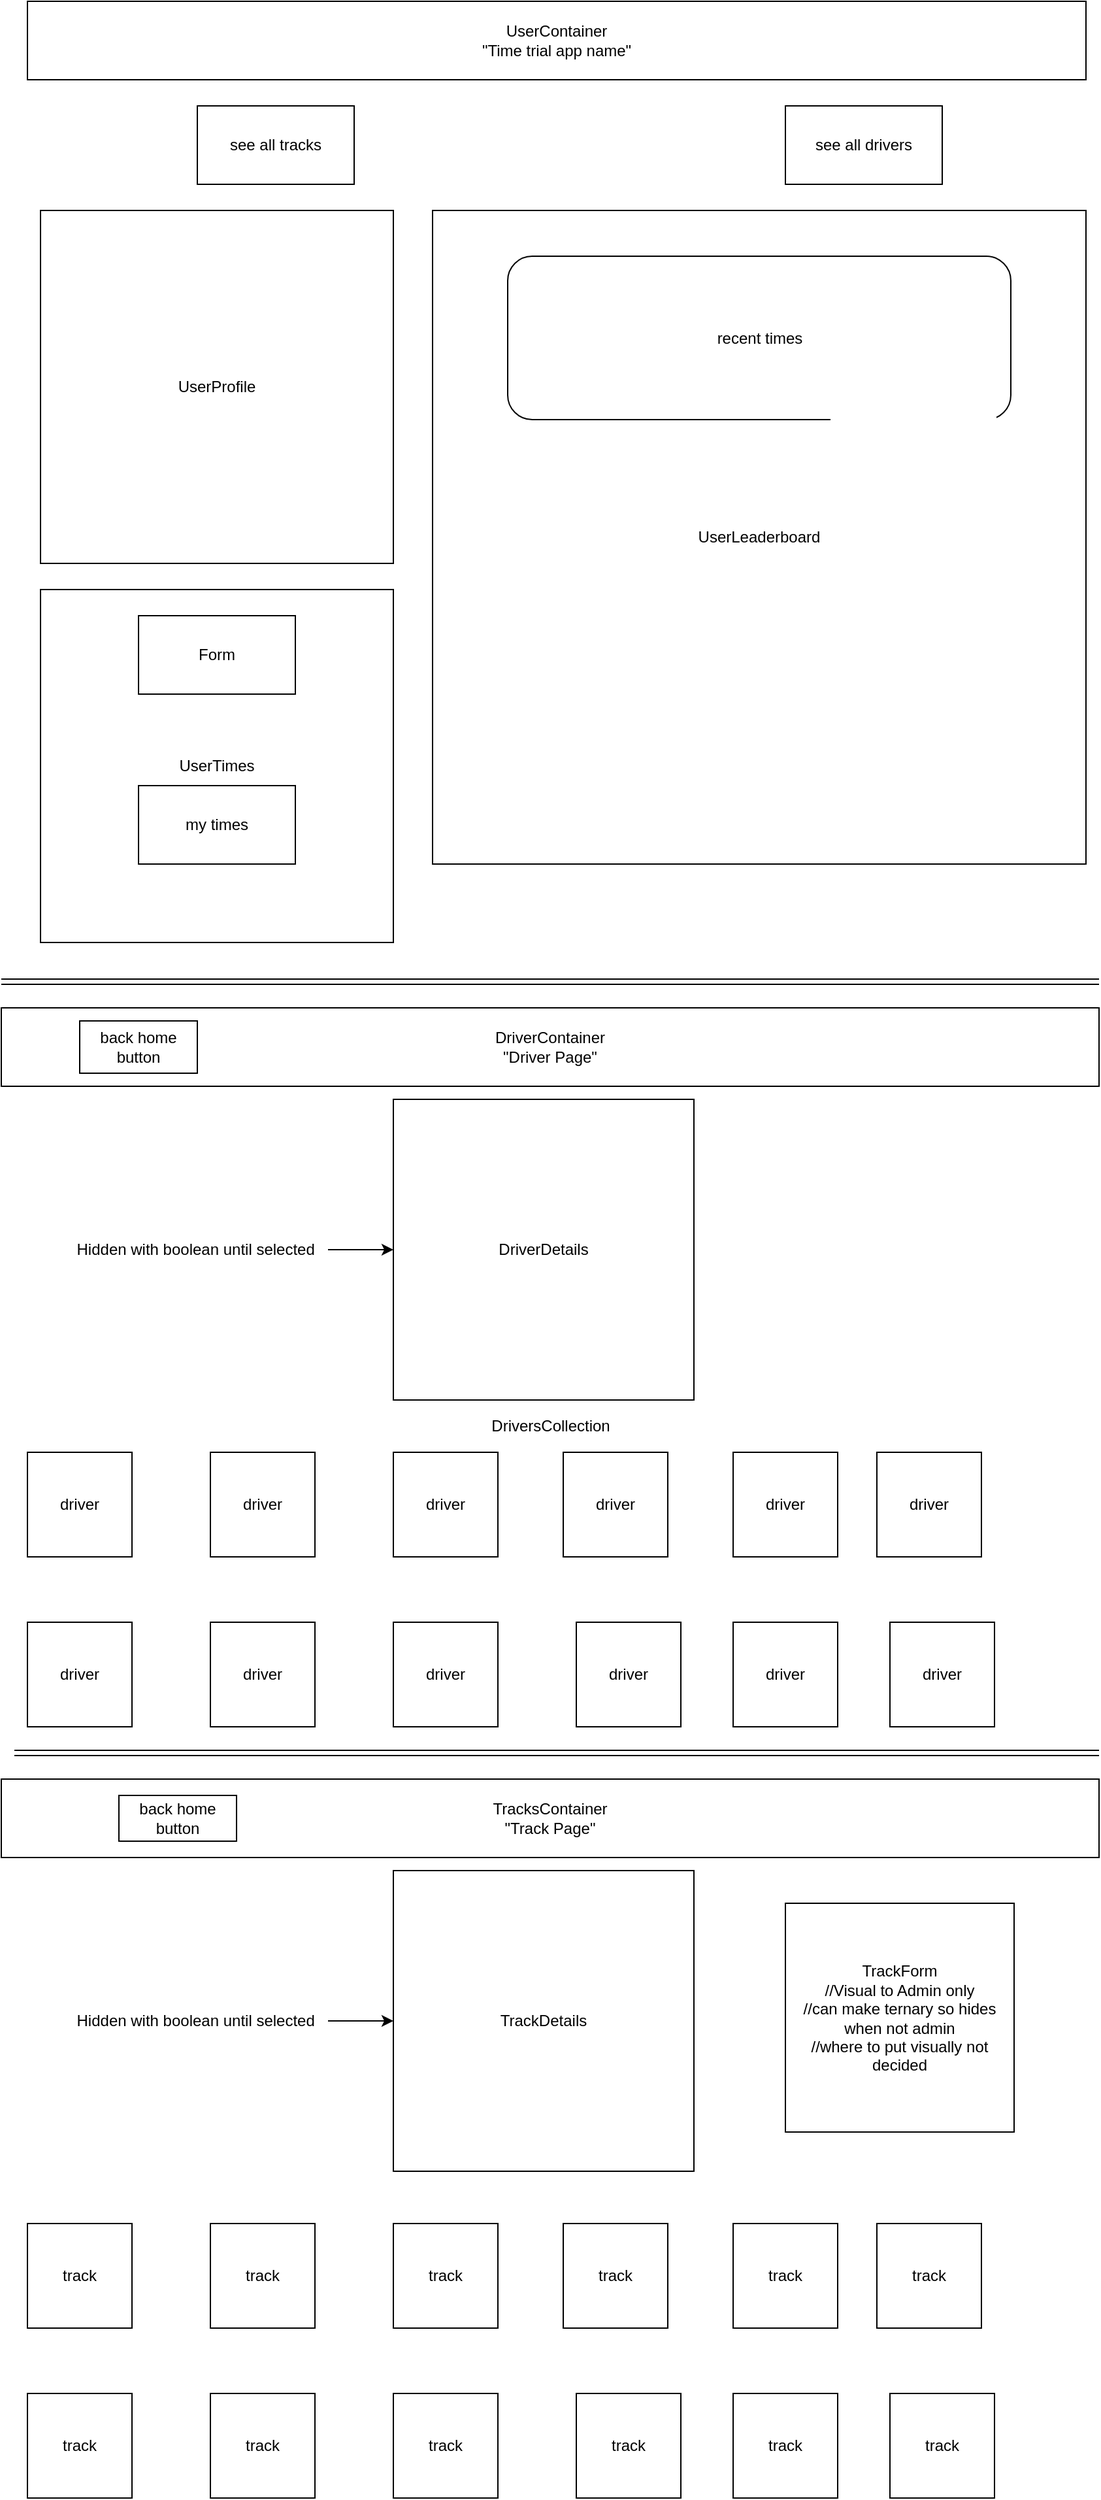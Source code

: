 <mxfile>
    <diagram id="2AjmQ4g3Ko494eU14FOw" name="Page-1">
        <mxGraphModel dx="884" dy="573" grid="1" gridSize="10" guides="1" tooltips="1" connect="1" arrows="1" fold="1" page="1" pageScale="1" pageWidth="850" pageHeight="1100" math="0" shadow="0">
            <root>
                <mxCell id="0"/>
                <mxCell id="1" parent="0"/>
                <mxCell id="7" value="UserProfile" style="whiteSpace=wrap;html=1;aspect=fixed;" parent="1" vertex="1">
                    <mxGeometry x="30" y="170" width="270" height="270" as="geometry"/>
                </mxCell>
                <mxCell id="8" value="UserTimes" style="whiteSpace=wrap;html=1;aspect=fixed;" parent="1" vertex="1">
                    <mxGeometry x="30" y="460" width="270" height="270" as="geometry"/>
                </mxCell>
                <mxCell id="9" value="UserLeaderboard" style="whiteSpace=wrap;html=1;aspect=fixed;" parent="1" vertex="1">
                    <mxGeometry x="330" y="170" width="500" height="500" as="geometry"/>
                </mxCell>
                <mxCell id="11" value="see all tracks" style="rounded=0;whiteSpace=wrap;html=1;" parent="1" vertex="1">
                    <mxGeometry x="150" y="90" width="120" height="60" as="geometry"/>
                </mxCell>
                <mxCell id="14" value="see all drivers" style="rounded=0;whiteSpace=wrap;html=1;" parent="1" vertex="1">
                    <mxGeometry x="600" y="90" width="120" height="60" as="geometry"/>
                </mxCell>
                <mxCell id="15" value="UserContainer&lt;br&gt;&quot;Time trial app name&quot;" style="rounded=0;whiteSpace=wrap;html=1;" parent="1" vertex="1">
                    <mxGeometry x="20" y="10" width="810" height="60" as="geometry"/>
                </mxCell>
                <mxCell id="16" value="recent times" style="rounded=1;whiteSpace=wrap;html=1;" parent="1" vertex="1">
                    <mxGeometry x="387.5" y="205" width="385" height="125" as="geometry"/>
                </mxCell>
                <mxCell id="19" value="" style="shape=link;html=1;" parent="1" edge="1">
                    <mxGeometry width="100" relative="1" as="geometry">
                        <mxPoint y="760" as="sourcePoint"/>
                        <mxPoint x="840" y="760" as="targetPoint"/>
                    </mxGeometry>
                </mxCell>
                <mxCell id="20" value="DriverContainer&lt;br&gt;&quot;Driver Page&quot;" style="rounded=0;whiteSpace=wrap;html=1;" parent="1" vertex="1">
                    <mxGeometry y="780" width="840" height="60" as="geometry"/>
                </mxCell>
                <mxCell id="21" value="DriverDetails" style="whiteSpace=wrap;html=1;aspect=fixed;" parent="1" vertex="1">
                    <mxGeometry x="300" y="850" width="230" height="230" as="geometry"/>
                </mxCell>
                <mxCell id="24" value="&lt;span&gt;driver&lt;/span&gt;" style="whiteSpace=wrap;html=1;aspect=fixed;" parent="1" vertex="1">
                    <mxGeometry x="680" y="1250" width="80" height="80" as="geometry"/>
                </mxCell>
                <mxCell id="25" value="&lt;span&gt;driver&lt;/span&gt;" style="whiteSpace=wrap;html=1;aspect=fixed;" parent="1" vertex="1">
                    <mxGeometry x="560" y="1250" width="80" height="80" as="geometry"/>
                </mxCell>
                <mxCell id="26" value="&lt;span&gt;driver&lt;/span&gt;" style="whiteSpace=wrap;html=1;aspect=fixed;" parent="1" vertex="1">
                    <mxGeometry x="440" y="1250" width="80" height="80" as="geometry"/>
                </mxCell>
                <mxCell id="27" value="&lt;span&gt;driver&lt;/span&gt;" style="whiteSpace=wrap;html=1;aspect=fixed;" parent="1" vertex="1">
                    <mxGeometry x="300" y="1250" width="80" height="80" as="geometry"/>
                </mxCell>
                <mxCell id="28" value="&lt;span&gt;driver&lt;/span&gt;" style="whiteSpace=wrap;html=1;aspect=fixed;" parent="1" vertex="1">
                    <mxGeometry x="160" y="1250" width="80" height="80" as="geometry"/>
                </mxCell>
                <mxCell id="29" value="&lt;span&gt;driver&lt;/span&gt;" style="whiteSpace=wrap;html=1;aspect=fixed;" parent="1" vertex="1">
                    <mxGeometry x="20" y="1250" width="80" height="80" as="geometry"/>
                </mxCell>
                <mxCell id="30" value="&lt;span&gt;driver&lt;/span&gt;" style="whiteSpace=wrap;html=1;aspect=fixed;" parent="1" vertex="1">
                    <mxGeometry x="670" y="1120" width="80" height="80" as="geometry"/>
                </mxCell>
                <mxCell id="31" value="&lt;span&gt;driver&lt;/span&gt;" style="whiteSpace=wrap;html=1;aspect=fixed;" parent="1" vertex="1">
                    <mxGeometry x="560" y="1120" width="80" height="80" as="geometry"/>
                </mxCell>
                <mxCell id="32" value="&lt;span&gt;driver&lt;/span&gt;" style="whiteSpace=wrap;html=1;aspect=fixed;" parent="1" vertex="1">
                    <mxGeometry x="430" y="1120" width="80" height="80" as="geometry"/>
                </mxCell>
                <mxCell id="33" value="&lt;span&gt;driver&lt;/span&gt;" style="whiteSpace=wrap;html=1;aspect=fixed;" parent="1" vertex="1">
                    <mxGeometry x="300" y="1120" width="80" height="80" as="geometry"/>
                </mxCell>
                <mxCell id="34" value="driver" style="whiteSpace=wrap;html=1;aspect=fixed;" parent="1" vertex="1">
                    <mxGeometry x="160" y="1120" width="80" height="80" as="geometry"/>
                </mxCell>
                <mxCell id="35" value="driver" style="whiteSpace=wrap;html=1;aspect=fixed;" parent="1" vertex="1">
                    <mxGeometry x="20" y="1120" width="80" height="80" as="geometry"/>
                </mxCell>
                <mxCell id="37" style="edgeStyle=none;html=1;entryX=0;entryY=0.5;entryDx=0;entryDy=0;" parent="1" source="36" target="21" edge="1">
                    <mxGeometry relative="1" as="geometry"/>
                </mxCell>
                <mxCell id="36" value="Hidden with boolean until selected&amp;nbsp;" style="text;html=1;align=center;verticalAlign=middle;resizable=0;points=[];autosize=1;strokeColor=none;fillColor=none;" parent="1" vertex="1">
                    <mxGeometry x="50" y="955" width="200" height="20" as="geometry"/>
                </mxCell>
                <mxCell id="38" value="" style="shape=link;html=1;" parent="1" edge="1">
                    <mxGeometry width="100" relative="1" as="geometry">
                        <mxPoint x="10" y="1350" as="sourcePoint"/>
                        <mxPoint x="840" y="1350" as="targetPoint"/>
                        <Array as="points">
                            <mxPoint x="420" y="1350"/>
                        </Array>
                    </mxGeometry>
                </mxCell>
                <mxCell id="39" value="TracksContainer&lt;br&gt;&quot;Track Page&quot;" style="rounded=0;whiteSpace=wrap;html=1;" parent="1" vertex="1">
                    <mxGeometry y="1370" width="840" height="60" as="geometry"/>
                </mxCell>
                <mxCell id="40" value="TrackDetails" style="whiteSpace=wrap;html=1;aspect=fixed;" parent="1" vertex="1">
                    <mxGeometry x="300" y="1440" width="230" height="230" as="geometry"/>
                </mxCell>
                <mxCell id="41" value="&lt;span&gt;track&lt;/span&gt;" style="whiteSpace=wrap;html=1;aspect=fixed;" parent="1" vertex="1">
                    <mxGeometry x="680" y="1840" width="80" height="80" as="geometry"/>
                </mxCell>
                <mxCell id="42" value="&lt;span&gt;track&lt;/span&gt;" style="whiteSpace=wrap;html=1;aspect=fixed;" parent="1" vertex="1">
                    <mxGeometry x="560" y="1840" width="80" height="80" as="geometry"/>
                </mxCell>
                <mxCell id="43" value="&lt;span&gt;track&lt;/span&gt;" style="whiteSpace=wrap;html=1;aspect=fixed;" parent="1" vertex="1">
                    <mxGeometry x="440" y="1840" width="80" height="80" as="geometry"/>
                </mxCell>
                <mxCell id="44" value="&lt;span&gt;track&lt;/span&gt;" style="whiteSpace=wrap;html=1;aspect=fixed;" parent="1" vertex="1">
                    <mxGeometry x="300" y="1840" width="80" height="80" as="geometry"/>
                </mxCell>
                <mxCell id="45" value="&lt;span&gt;track&lt;/span&gt;" style="whiteSpace=wrap;html=1;aspect=fixed;" parent="1" vertex="1">
                    <mxGeometry x="160" y="1840" width="80" height="80" as="geometry"/>
                </mxCell>
                <mxCell id="46" value="&lt;span&gt;track&lt;/span&gt;" style="whiteSpace=wrap;html=1;aspect=fixed;" parent="1" vertex="1">
                    <mxGeometry x="20" y="1840" width="80" height="80" as="geometry"/>
                </mxCell>
                <mxCell id="47" value="&lt;span&gt;track&lt;/span&gt;" style="whiteSpace=wrap;html=1;aspect=fixed;" parent="1" vertex="1">
                    <mxGeometry x="670" y="1710" width="80" height="80" as="geometry"/>
                </mxCell>
                <mxCell id="48" value="&lt;span&gt;track&lt;/span&gt;" style="whiteSpace=wrap;html=1;aspect=fixed;" parent="1" vertex="1">
                    <mxGeometry x="560" y="1710" width="80" height="80" as="geometry"/>
                </mxCell>
                <mxCell id="49" value="&lt;span&gt;track&lt;/span&gt;" style="whiteSpace=wrap;html=1;aspect=fixed;" parent="1" vertex="1">
                    <mxGeometry x="430" y="1710" width="80" height="80" as="geometry"/>
                </mxCell>
                <mxCell id="50" value="&lt;span&gt;track&lt;/span&gt;" style="whiteSpace=wrap;html=1;aspect=fixed;" parent="1" vertex="1">
                    <mxGeometry x="300" y="1710" width="80" height="80" as="geometry"/>
                </mxCell>
                <mxCell id="51" value="track" style="whiteSpace=wrap;html=1;aspect=fixed;" parent="1" vertex="1">
                    <mxGeometry x="160" y="1710" width="80" height="80" as="geometry"/>
                </mxCell>
                <mxCell id="52" value="&lt;span&gt;track&lt;/span&gt;" style="whiteSpace=wrap;html=1;aspect=fixed;" parent="1" vertex="1">
                    <mxGeometry x="20" y="1710" width="80" height="80" as="geometry"/>
                </mxCell>
                <mxCell id="53" style="edgeStyle=none;html=1;entryX=0;entryY=0.5;entryDx=0;entryDy=0;" parent="1" source="54" target="40" edge="1">
                    <mxGeometry relative="1" as="geometry"/>
                </mxCell>
                <mxCell id="54" value="Hidden with boolean until selected&amp;nbsp;" style="text;html=1;align=center;verticalAlign=middle;resizable=0;points=[];autosize=1;strokeColor=none;fillColor=none;" parent="1" vertex="1">
                    <mxGeometry x="50" y="1545" width="200" height="20" as="geometry"/>
                </mxCell>
                <mxCell id="56" value="DriversCollection" style="text;html=1;align=center;verticalAlign=middle;resizable=0;points=[];autosize=1;strokeColor=none;fillColor=none;" parent="1" vertex="1">
                    <mxGeometry x="365" y="1090" width="110" height="20" as="geometry"/>
                </mxCell>
                <mxCell id="57" value="TrackForm&lt;br&gt;//Visual to Admin only&lt;br&gt;//can make ternary so hides when not admin&lt;br&gt;//where to put visually not decided" style="whiteSpace=wrap;html=1;aspect=fixed;" parent="1" vertex="1">
                    <mxGeometry x="600" y="1465" width="175" height="175" as="geometry"/>
                </mxCell>
                <mxCell id="60" value="back home button" style="rounded=0;whiteSpace=wrap;html=1;" parent="1" vertex="1">
                    <mxGeometry x="60" y="790" width="90" height="40" as="geometry"/>
                </mxCell>
                <mxCell id="62" value="back home button" style="rounded=0;whiteSpace=wrap;html=1;" parent="1" vertex="1">
                    <mxGeometry x="90" y="1382.5" width="90" height="35" as="geometry"/>
                </mxCell>
                <mxCell id="63" value="Form" style="rounded=0;whiteSpace=wrap;html=1;" vertex="1" parent="1">
                    <mxGeometry x="105" y="480" width="120" height="60" as="geometry"/>
                </mxCell>
                <mxCell id="64" value="my times" style="rounded=0;whiteSpace=wrap;html=1;" vertex="1" parent="1">
                    <mxGeometry x="105" y="610" width="120" height="60" as="geometry"/>
                </mxCell>
            </root>
        </mxGraphModel>
    </diagram>
</mxfile>